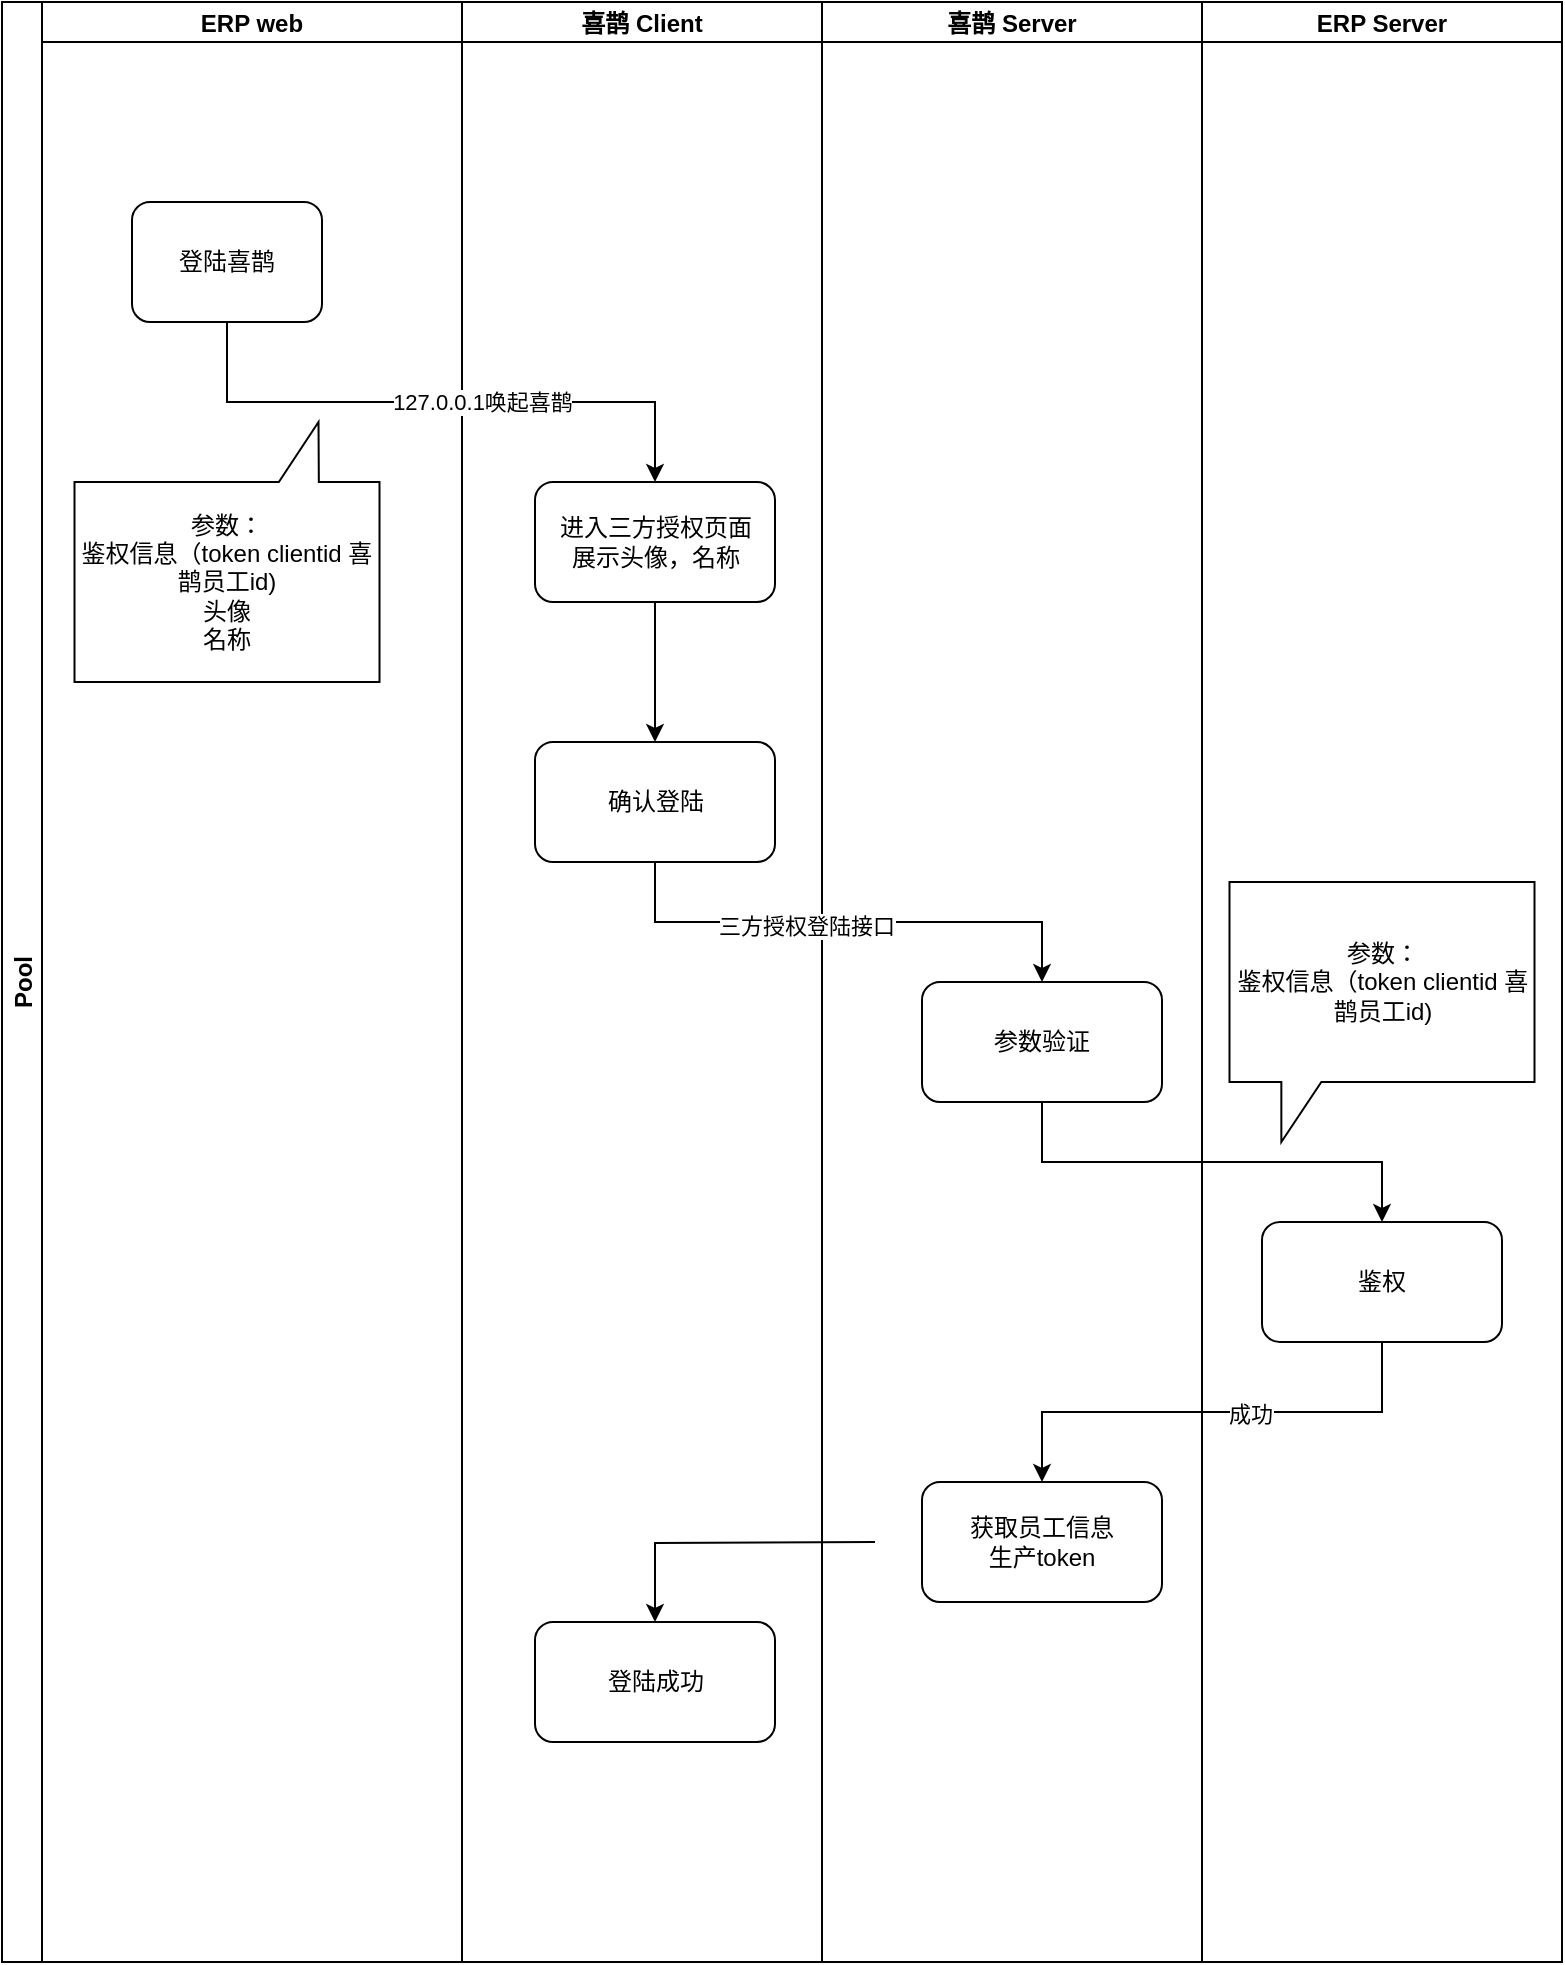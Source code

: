 <mxfile version="20.5.3" type="github">
  <diagram id="l9ATXhiv8Rob6Y_cUNgy" name="页-1">
    <mxGraphModel dx="1360" dy="781" grid="1" gridSize="10" guides="1" tooltips="1" connect="1" arrows="1" fold="1" page="1" pageScale="1" pageWidth="827" pageHeight="1169" math="0" shadow="0">
      <root>
        <mxCell id="0" />
        <mxCell id="1" parent="0" />
        <mxCell id="HTlvXJNVUlN0LkFGXIME-6" value="Pool" style="swimlane;childLayout=stackLayout;resizeParent=1;resizeParentMax=0;startSize=20;horizontal=0;horizontalStack=1;" parent="1" vertex="1">
          <mxGeometry x="40" y="30" width="780" height="980" as="geometry" />
        </mxCell>
        <mxCell id="HTlvXJNVUlN0LkFGXIME-10" value="ERP web" style="swimlane;startSize=20;" parent="HTlvXJNVUlN0LkFGXIME-6" vertex="1">
          <mxGeometry x="20" width="210" height="980" as="geometry" />
        </mxCell>
        <mxCell id="HTlvXJNVUlN0LkFGXIME-12" value="登陆喜鹊" style="rounded=1;whiteSpace=wrap;html=1;" parent="HTlvXJNVUlN0LkFGXIME-10" vertex="1">
          <mxGeometry x="45" y="100" width="95" height="60" as="geometry" />
        </mxCell>
        <mxCell id="HTlvXJNVUlN0LkFGXIME-27" value="参数：&lt;br&gt;鉴权信息（token clientid 喜鹊员工id)&lt;br&gt;头像&lt;br&gt;名称" style="shape=callout;whiteSpace=wrap;html=1;perimeter=calloutPerimeter;rotation=0;align=center;position2=0.8;base=20;size=30;position=0.67;flipV=1;" parent="HTlvXJNVUlN0LkFGXIME-10" vertex="1">
          <mxGeometry x="16.25" y="210" width="152.5" height="130" as="geometry" />
        </mxCell>
        <mxCell id="HTlvXJNVUlN0LkFGXIME-38" style="edgeStyle=orthogonalEdgeStyle;rounded=0;orthogonalLoop=1;jettySize=auto;html=1;" parent="HTlvXJNVUlN0LkFGXIME-6" target="HTlvXJNVUlN0LkFGXIME-37" edge="1">
          <mxGeometry relative="1" as="geometry">
            <mxPoint x="436.5" y="770" as="sourcePoint" />
          </mxGeometry>
        </mxCell>
        <mxCell id="HTlvXJNVUlN0LkFGXIME-9" value="喜鹊 Client" style="swimlane;startSize=20;" parent="HTlvXJNVUlN0LkFGXIME-6" vertex="1">
          <mxGeometry x="230" width="180" height="980" as="geometry" />
        </mxCell>
        <mxCell id="HTlvXJNVUlN0LkFGXIME-29" style="edgeStyle=orthogonalEdgeStyle;rounded=0;orthogonalLoop=1;jettySize=auto;html=1;" parent="HTlvXJNVUlN0LkFGXIME-9" source="HTlvXJNVUlN0LkFGXIME-19" target="HTlvXJNVUlN0LkFGXIME-28" edge="1">
          <mxGeometry relative="1" as="geometry" />
        </mxCell>
        <mxCell id="HTlvXJNVUlN0LkFGXIME-19" value="进入三方授权页面&lt;br&gt;展示头像，名称" style="rounded=1;whiteSpace=wrap;html=1;" parent="HTlvXJNVUlN0LkFGXIME-9" vertex="1">
          <mxGeometry x="36.5" y="240" width="120" height="60" as="geometry" />
        </mxCell>
        <mxCell id="HTlvXJNVUlN0LkFGXIME-28" value="确认登陆" style="rounded=1;whiteSpace=wrap;html=1;" parent="HTlvXJNVUlN0LkFGXIME-9" vertex="1">
          <mxGeometry x="36.5" y="370" width="120" height="60" as="geometry" />
        </mxCell>
        <mxCell id="HTlvXJNVUlN0LkFGXIME-37" value="登陆成功" style="rounded=1;whiteSpace=wrap;html=1;" parent="HTlvXJNVUlN0LkFGXIME-9" vertex="1">
          <mxGeometry x="36.5" y="810" width="120" height="60" as="geometry" />
        </mxCell>
        <mxCell id="HTlvXJNVUlN0LkFGXIME-8" value="喜鹊 Server" style="swimlane;startSize=20;" parent="HTlvXJNVUlN0LkFGXIME-6" vertex="1">
          <mxGeometry x="410" width="190" height="980" as="geometry" />
        </mxCell>
        <mxCell id="HTlvXJNVUlN0LkFGXIME-22" value="参数验证" style="rounded=1;whiteSpace=wrap;html=1;" parent="HTlvXJNVUlN0LkFGXIME-8" vertex="1">
          <mxGeometry x="50" y="490" width="120" height="60" as="geometry" />
        </mxCell>
        <mxCell id="HTlvXJNVUlN0LkFGXIME-34" value="获取员工信息&lt;br&gt;生产token" style="rounded=1;whiteSpace=wrap;html=1;" parent="HTlvXJNVUlN0LkFGXIME-8" vertex="1">
          <mxGeometry x="50" y="740" width="120" height="60" as="geometry" />
        </mxCell>
        <mxCell id="HTlvXJNVUlN0LkFGXIME-33" style="edgeStyle=orthogonalEdgeStyle;rounded=0;orthogonalLoop=1;jettySize=auto;html=1;exitX=0.5;exitY=1;exitDx=0;exitDy=0;" parent="HTlvXJNVUlN0LkFGXIME-6" source="HTlvXJNVUlN0LkFGXIME-22" target="HTlvXJNVUlN0LkFGXIME-32" edge="1">
          <mxGeometry relative="1" as="geometry" />
        </mxCell>
        <mxCell id="HTlvXJNVUlN0LkFGXIME-35" style="edgeStyle=orthogonalEdgeStyle;rounded=0;orthogonalLoop=1;jettySize=auto;html=1;entryX=0.5;entryY=0;entryDx=0;entryDy=0;exitX=0.5;exitY=1;exitDx=0;exitDy=0;" parent="HTlvXJNVUlN0LkFGXIME-6" source="HTlvXJNVUlN0LkFGXIME-32" target="HTlvXJNVUlN0LkFGXIME-34" edge="1">
          <mxGeometry relative="1" as="geometry" />
        </mxCell>
        <mxCell id="HTlvXJNVUlN0LkFGXIME-36" value="成功" style="edgeLabel;html=1;align=center;verticalAlign=middle;resizable=0;points=[];" parent="HTlvXJNVUlN0LkFGXIME-35" vertex="1" connectable="0">
          <mxGeometry x="-0.153" y="1" relative="1" as="geometry">
            <mxPoint as="offset" />
          </mxGeometry>
        </mxCell>
        <mxCell id="HTlvXJNVUlN0LkFGXIME-7" value="ERP Server" style="swimlane;startSize=20;" parent="HTlvXJNVUlN0LkFGXIME-6" vertex="1">
          <mxGeometry x="600" width="180" height="980" as="geometry" />
        </mxCell>
        <mxCell id="HTlvXJNVUlN0LkFGXIME-32" value="鉴权" style="rounded=1;whiteSpace=wrap;html=1;" parent="HTlvXJNVUlN0LkFGXIME-7" vertex="1">
          <mxGeometry x="30" y="610" width="120" height="60" as="geometry" />
        </mxCell>
        <mxCell id="HTlvXJNVUlN0LkFGXIME-39" value="参数：&lt;br&gt;鉴权信息（token clientid 喜鹊员工id)" style="shape=callout;whiteSpace=wrap;html=1;perimeter=calloutPerimeter;rotation=0;align=center;position2=0.17;base=20;size=30;position=0.17;flipV=0;" parent="HTlvXJNVUlN0LkFGXIME-7" vertex="1">
          <mxGeometry x="13.75" y="440" width="152.5" height="130" as="geometry" />
        </mxCell>
        <mxCell id="HTlvXJNVUlN0LkFGXIME-20" style="edgeStyle=orthogonalEdgeStyle;rounded=0;orthogonalLoop=1;jettySize=auto;html=1;exitX=0.5;exitY=1;exitDx=0;exitDy=0;" parent="HTlvXJNVUlN0LkFGXIME-6" source="HTlvXJNVUlN0LkFGXIME-12" target="HTlvXJNVUlN0LkFGXIME-19" edge="1">
          <mxGeometry relative="1" as="geometry" />
        </mxCell>
        <mxCell id="HTlvXJNVUlN0LkFGXIME-21" value="127.0.0.1唤起喜鹊" style="edgeLabel;html=1;align=center;verticalAlign=middle;resizable=0;points=[];" parent="HTlvXJNVUlN0LkFGXIME-20" vertex="1" connectable="0">
          <mxGeometry x="0.23" y="2" relative="1" as="geometry">
            <mxPoint x="-14" y="2" as="offset" />
          </mxGeometry>
        </mxCell>
        <mxCell id="HTlvXJNVUlN0LkFGXIME-23" style="edgeStyle=orthogonalEdgeStyle;rounded=0;orthogonalLoop=1;jettySize=auto;html=1;entryX=0.5;entryY=0;entryDx=0;entryDy=0;exitX=0.5;exitY=1;exitDx=0;exitDy=0;" parent="HTlvXJNVUlN0LkFGXIME-6" source="HTlvXJNVUlN0LkFGXIME-28" target="HTlvXJNVUlN0LkFGXIME-22" edge="1">
          <mxGeometry relative="1" as="geometry" />
        </mxCell>
        <mxCell id="HTlvXJNVUlN0LkFGXIME-24" value="三方授权登陆接口" style="edgeLabel;html=1;align=center;verticalAlign=middle;resizable=0;points=[];" parent="HTlvXJNVUlN0LkFGXIME-23" vertex="1" connectable="0">
          <mxGeometry x="-0.168" y="-2" relative="1" as="geometry">
            <mxPoint as="offset" />
          </mxGeometry>
        </mxCell>
        <mxCell id="gvbPoHorT-MvjRSvkrZN-1" value="流程图" parent="0" />
        <mxCell id="gvbPoHorT-MvjRSvkrZN-39" value="连接线" parent="0" />
      </root>
    </mxGraphModel>
  </diagram>
</mxfile>
